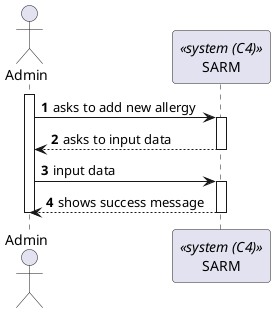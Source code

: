 @startuml process-view
autonumber

actor "Admin" as Admin
participant SARM as "SARM" <<system (C4)>>

activate Admin

    Admin -> SARM : asks to add new allergy
    
    activate SARM

        SARM --> Admin : asks to input data

    deactivate SARM

    Admin -> SARM : input data

    activate SARM 
        SARM --> Admin: shows success message
        
    deactivate SARM

deactivate Admin

@enduml